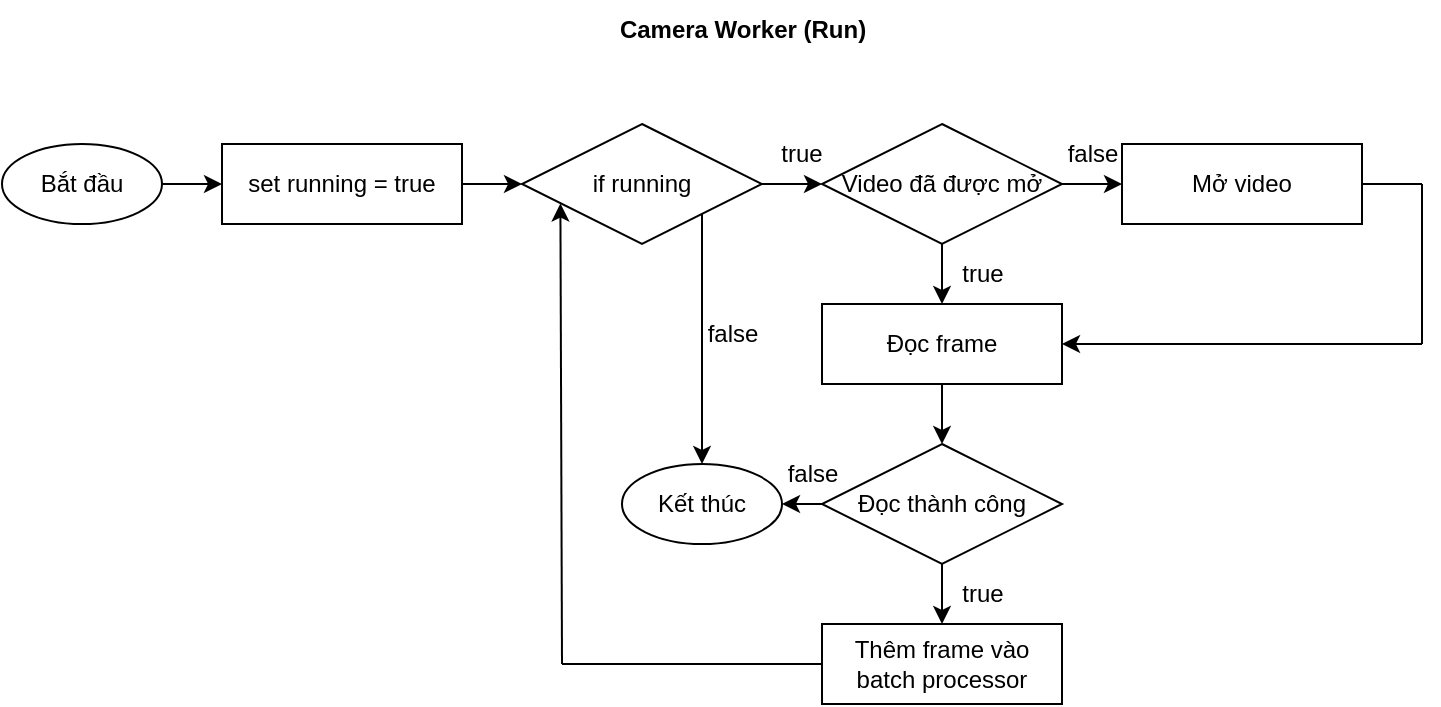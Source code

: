 <mxfile version="28.0.9">
  <diagram name="Page-1" id="Zu_V6gvylcjcpr_bEmL2">
    <mxGraphModel dx="1281" dy="658" grid="1" gridSize="10" guides="1" tooltips="1" connect="1" arrows="1" fold="1" page="1" pageScale="1" pageWidth="850" pageHeight="1100" math="0" shadow="0">
      <root>
        <mxCell id="0" />
        <mxCell id="1" parent="0" />
        <mxCell id="AejeOPazbWXRMe23macM-1" value="Bắt đầu" style="ellipse;whiteSpace=wrap;html=1;" vertex="1" parent="1">
          <mxGeometry x="40" y="80" width="80" height="40" as="geometry" />
        </mxCell>
        <mxCell id="AejeOPazbWXRMe23macM-3" value="set running = true" style="rounded=0;whiteSpace=wrap;html=1;" vertex="1" parent="1">
          <mxGeometry x="150" y="80" width="120" height="40" as="geometry" />
        </mxCell>
        <mxCell id="AejeOPazbWXRMe23macM-4" value="if running" style="rhombus;whiteSpace=wrap;html=1;" vertex="1" parent="1">
          <mxGeometry x="300" y="70" width="120" height="60" as="geometry" />
        </mxCell>
        <mxCell id="AejeOPazbWXRMe23macM-6" value="Đọc frame" style="rounded=0;whiteSpace=wrap;html=1;" vertex="1" parent="1">
          <mxGeometry x="450" y="160" width="120" height="40" as="geometry" />
        </mxCell>
        <mxCell id="AejeOPazbWXRMe23macM-7" value="Đọc thành công" style="rhombus;whiteSpace=wrap;html=1;" vertex="1" parent="1">
          <mxGeometry x="450" y="230" width="120" height="60" as="geometry" />
        </mxCell>
        <mxCell id="AejeOPazbWXRMe23macM-8" value="Thêm frame vào batch processor" style="rounded=0;whiteSpace=wrap;html=1;" vertex="1" parent="1">
          <mxGeometry x="450" y="320" width="120" height="40" as="geometry" />
        </mxCell>
        <mxCell id="AejeOPazbWXRMe23macM-9" value="Kết thúc" style="ellipse;whiteSpace=wrap;html=1;" vertex="1" parent="1">
          <mxGeometry x="350" y="240" width="80" height="40" as="geometry" />
        </mxCell>
        <mxCell id="AejeOPazbWXRMe23macM-10" value="Video đã được mở" style="rhombus;whiteSpace=wrap;html=1;" vertex="1" parent="1">
          <mxGeometry x="450" y="70" width="120" height="60" as="geometry" />
        </mxCell>
        <mxCell id="AejeOPazbWXRMe23macM-11" value="Mở video" style="rounded=0;whiteSpace=wrap;html=1;" vertex="1" parent="1">
          <mxGeometry x="600" y="80" width="120" height="40" as="geometry" />
        </mxCell>
        <mxCell id="AejeOPazbWXRMe23macM-12" value="" style="endArrow=classic;html=1;rounded=0;exitX=1;exitY=0.5;exitDx=0;exitDy=0;entryX=0;entryY=0.5;entryDx=0;entryDy=0;" edge="1" parent="1" source="AejeOPazbWXRMe23macM-4" target="AejeOPazbWXRMe23macM-10">
          <mxGeometry width="50" height="50" relative="1" as="geometry">
            <mxPoint x="420" y="370" as="sourcePoint" />
            <mxPoint x="470" y="320" as="targetPoint" />
          </mxGeometry>
        </mxCell>
        <mxCell id="AejeOPazbWXRMe23macM-13" value="" style="endArrow=classic;html=1;rounded=0;exitX=1;exitY=1;exitDx=0;exitDy=0;entryX=0.5;entryY=0;entryDx=0;entryDy=0;" edge="1" parent="1" source="AejeOPazbWXRMe23macM-4" target="AejeOPazbWXRMe23macM-9">
          <mxGeometry width="50" height="50" relative="1" as="geometry">
            <mxPoint x="420" y="370" as="sourcePoint" />
            <mxPoint x="470" y="320" as="targetPoint" />
          </mxGeometry>
        </mxCell>
        <mxCell id="AejeOPazbWXRMe23macM-14" value="" style="endArrow=none;html=1;rounded=0;entryX=0;entryY=0.5;entryDx=0;entryDy=0;" edge="1" parent="1" target="AejeOPazbWXRMe23macM-8">
          <mxGeometry width="50" height="50" relative="1" as="geometry">
            <mxPoint x="320" y="340" as="sourcePoint" />
            <mxPoint x="470" y="320" as="targetPoint" />
          </mxGeometry>
        </mxCell>
        <mxCell id="AejeOPazbWXRMe23macM-15" value="" style="endArrow=classic;html=1;rounded=0;entryX=0.16;entryY=0.663;entryDx=0;entryDy=0;entryPerimeter=0;" edge="1" parent="1" target="AejeOPazbWXRMe23macM-4">
          <mxGeometry width="50" height="50" relative="1" as="geometry">
            <mxPoint x="320" y="340" as="sourcePoint" />
            <mxPoint x="470" y="320" as="targetPoint" />
          </mxGeometry>
        </mxCell>
        <mxCell id="AejeOPazbWXRMe23macM-16" value="" style="endArrow=classic;html=1;rounded=0;exitX=1;exitY=0.5;exitDx=0;exitDy=0;entryX=0;entryY=0.5;entryDx=0;entryDy=0;" edge="1" parent="1" source="AejeOPazbWXRMe23macM-3" target="AejeOPazbWXRMe23macM-4">
          <mxGeometry width="50" height="50" relative="1" as="geometry">
            <mxPoint x="420" y="370" as="sourcePoint" />
            <mxPoint x="470" y="320" as="targetPoint" />
          </mxGeometry>
        </mxCell>
        <mxCell id="AejeOPazbWXRMe23macM-17" value="" style="endArrow=classic;html=1;rounded=0;exitX=1;exitY=0.5;exitDx=0;exitDy=0;entryX=0;entryY=0.5;entryDx=0;entryDy=0;" edge="1" parent="1" source="AejeOPazbWXRMe23macM-10" target="AejeOPazbWXRMe23macM-11">
          <mxGeometry width="50" height="50" relative="1" as="geometry">
            <mxPoint x="420" y="370" as="sourcePoint" />
            <mxPoint x="470" y="320" as="targetPoint" />
          </mxGeometry>
        </mxCell>
        <mxCell id="AejeOPazbWXRMe23macM-18" value="" style="endArrow=classic;html=1;rounded=0;exitX=0.5;exitY=1;exitDx=0;exitDy=0;entryX=0.5;entryY=0;entryDx=0;entryDy=0;" edge="1" parent="1" source="AejeOPazbWXRMe23macM-10" target="AejeOPazbWXRMe23macM-6">
          <mxGeometry width="50" height="50" relative="1" as="geometry">
            <mxPoint x="690" y="370" as="sourcePoint" />
            <mxPoint x="740" y="320" as="targetPoint" />
          </mxGeometry>
        </mxCell>
        <mxCell id="AejeOPazbWXRMe23macM-19" value="" style="endArrow=classic;html=1;rounded=0;exitX=0.5;exitY=1;exitDx=0;exitDy=0;entryX=0.5;entryY=0;entryDx=0;entryDy=0;" edge="1" parent="1" source="AejeOPazbWXRMe23macM-6" target="AejeOPazbWXRMe23macM-7">
          <mxGeometry width="50" height="50" relative="1" as="geometry">
            <mxPoint x="690" y="370" as="sourcePoint" />
            <mxPoint x="740" y="320" as="targetPoint" />
          </mxGeometry>
        </mxCell>
        <mxCell id="AejeOPazbWXRMe23macM-20" value="" style="endArrow=classic;html=1;rounded=0;exitX=0.5;exitY=1;exitDx=0;exitDy=0;entryX=0.5;entryY=0;entryDx=0;entryDy=0;" edge="1" parent="1" source="AejeOPazbWXRMe23macM-7" target="AejeOPazbWXRMe23macM-8">
          <mxGeometry width="50" height="50" relative="1" as="geometry">
            <mxPoint x="690" y="370" as="sourcePoint" />
            <mxPoint x="740" y="320" as="targetPoint" />
          </mxGeometry>
        </mxCell>
        <mxCell id="AejeOPazbWXRMe23macM-21" value="" style="endArrow=classic;html=1;rounded=0;entryX=1;entryY=0.5;entryDx=0;entryDy=0;" edge="1" parent="1" target="AejeOPazbWXRMe23macM-6">
          <mxGeometry width="50" height="50" relative="1" as="geometry">
            <mxPoint x="750" y="180" as="sourcePoint" />
            <mxPoint x="750" y="330" as="targetPoint" />
          </mxGeometry>
        </mxCell>
        <mxCell id="AejeOPazbWXRMe23macM-22" value="" style="endArrow=none;html=1;rounded=0;exitX=1;exitY=0.5;exitDx=0;exitDy=0;" edge="1" parent="1" source="AejeOPazbWXRMe23macM-11">
          <mxGeometry width="50" height="50" relative="1" as="geometry">
            <mxPoint x="610" y="440" as="sourcePoint" />
            <mxPoint x="750" y="100" as="targetPoint" />
          </mxGeometry>
        </mxCell>
        <mxCell id="AejeOPazbWXRMe23macM-23" value="" style="endArrow=none;html=1;rounded=0;" edge="1" parent="1">
          <mxGeometry width="50" height="50" relative="1" as="geometry">
            <mxPoint x="750" y="100" as="sourcePoint" />
            <mxPoint x="750" y="180" as="targetPoint" />
          </mxGeometry>
        </mxCell>
        <mxCell id="AejeOPazbWXRMe23macM-24" value="" style="endArrow=classic;html=1;rounded=0;exitX=1;exitY=0.5;exitDx=0;exitDy=0;entryX=0;entryY=0.5;entryDx=0;entryDy=0;" edge="1" parent="1" source="AejeOPazbWXRMe23macM-1" target="AejeOPazbWXRMe23macM-3">
          <mxGeometry width="50" height="50" relative="1" as="geometry">
            <mxPoint x="690" y="370" as="sourcePoint" />
            <mxPoint x="740" y="320" as="targetPoint" />
          </mxGeometry>
        </mxCell>
        <mxCell id="AejeOPazbWXRMe23macM-25" value="" style="endArrow=classic;html=1;rounded=0;exitX=0;exitY=0.5;exitDx=0;exitDy=0;entryX=1;entryY=0.5;entryDx=0;entryDy=0;" edge="1" parent="1" source="AejeOPazbWXRMe23macM-7" target="AejeOPazbWXRMe23macM-9">
          <mxGeometry width="50" height="50" relative="1" as="geometry">
            <mxPoint x="690" y="370" as="sourcePoint" />
            <mxPoint x="740" y="320" as="targetPoint" />
          </mxGeometry>
        </mxCell>
        <mxCell id="AejeOPazbWXRMe23macM-26" value="true" style="text;html=1;align=center;verticalAlign=middle;whiteSpace=wrap;rounded=0;" vertex="1" parent="1">
          <mxGeometry x="410" y="70" width="60" height="30" as="geometry" />
        </mxCell>
        <mxCell id="AejeOPazbWXRMe23macM-27" value="false" style="text;html=1;align=center;verticalAlign=middle;resizable=0;points=[];autosize=1;strokeColor=none;fillColor=none;" vertex="1" parent="1">
          <mxGeometry x="380" y="160" width="50" height="30" as="geometry" />
        </mxCell>
        <mxCell id="AejeOPazbWXRMe23macM-28" value="false" style="text;html=1;align=center;verticalAlign=middle;resizable=0;points=[];autosize=1;strokeColor=none;fillColor=none;" vertex="1" parent="1">
          <mxGeometry x="420" y="230" width="50" height="30" as="geometry" />
        </mxCell>
        <mxCell id="AejeOPazbWXRMe23macM-29" value="true" style="text;html=1;align=center;verticalAlign=middle;resizable=0;points=[];autosize=1;strokeColor=none;fillColor=none;" vertex="1" parent="1">
          <mxGeometry x="510" y="290" width="40" height="30" as="geometry" />
        </mxCell>
        <mxCell id="AejeOPazbWXRMe23macM-30" value="true" style="text;html=1;align=center;verticalAlign=middle;resizable=0;points=[];autosize=1;strokeColor=none;fillColor=none;" vertex="1" parent="1">
          <mxGeometry x="510" y="130" width="40" height="30" as="geometry" />
        </mxCell>
        <mxCell id="AejeOPazbWXRMe23macM-31" value="false" style="text;html=1;align=center;verticalAlign=middle;resizable=0;points=[];autosize=1;strokeColor=none;fillColor=none;" vertex="1" parent="1">
          <mxGeometry x="560" y="70" width="50" height="30" as="geometry" />
        </mxCell>
        <mxCell id="AejeOPazbWXRMe23macM-33" value="&lt;b&gt;Camera Worker (Run)&lt;/b&gt;" style="text;html=1;align=center;verticalAlign=middle;resizable=0;points=[];autosize=1;strokeColor=none;fillColor=none;" vertex="1" parent="1">
          <mxGeometry x="335" y="8" width="150" height="30" as="geometry" />
        </mxCell>
      </root>
    </mxGraphModel>
  </diagram>
</mxfile>

